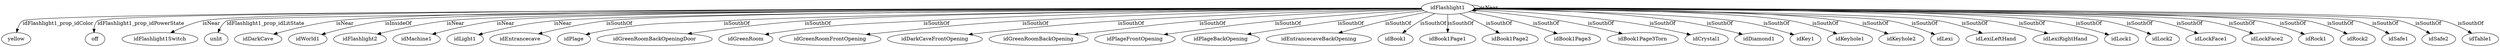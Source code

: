digraph  {
idFlashlight1 [node_type=entity_node];
yellow [node_type=property_node];
off [node_type=property_node];
idFlashlight1Switch [node_type=entity_node];
unlit [node_type=property_node];
idDarkCave [node_type=entity_node];
idWorld1 [node_type=entity_node];
idFlashlight2 [node_type=entity_node];
idMachine1 [node_type=entity_node];
idLight1 [node_type=entity_node];
idEntrancecave [node_type=entity_node];
idPlage [node_type=entity_node];
idGreenRoomBackOpeningDoor [node_type=entity_node];
idGreenRoom [node_type=entity_node];
idGreenRoomFrontOpening [node_type=entity_node];
idDarkCaveFrontOpening [node_type=entity_node];
idGreenRoomBackOpening [node_type=entity_node];
idPlageFrontOpening [node_type=entity_node];
idPlageBackOpening [node_type=entity_node];
idEntrancecaveBackOpening [node_type=entity_node];
idBook1 [node_type=entity_node];
idBook1Page1 [node_type=entity_node];
idBook1Page2 [node_type=entity_node];
idBook1Page3 [node_type=entity_node];
idBook1Page3Torn [node_type=entity_node];
idCrystal1 [node_type=entity_node];
idDiamond1 [node_type=entity_node];
idKey1 [node_type=entity_node];
idKeyhole1 [node_type=entity_node];
idKeyhole2 [node_type=entity_node];
idLexi [node_type=entity_node];
idLexiLeftHand [node_type=entity_node];
idLexiRightHand [node_type=entity_node];
idLock1 [node_type=entity_node];
idLock2 [node_type=entity_node];
idLockFace1 [node_type=entity_node];
idLockFace2 [node_type=entity_node];
idRock1 [node_type=entity_node];
idRock2 [node_type=entity_node];
idSafe1 [node_type=entity_node];
idSafe2 [node_type=entity_node];
idTable1 [node_type=entity_node];
idFlashlight1 -> yellow  [edge_type=property, label=idFlashlight1_prop_idColor];
idFlashlight1 -> off  [edge_type=property, label=idFlashlight1_prop_idPowerState];
idFlashlight1 -> idFlashlight1Switch  [edge_type=relationship, label=isNear];
idFlashlight1 -> unlit  [edge_type=property, label=idFlashlight1_prop_idLitState];
idFlashlight1 -> idDarkCave  [edge_type=relationship, label=isNear];
idFlashlight1 -> idWorld1  [edge_type=relationship, label=isInsideOf];
idFlashlight1 -> idFlashlight1  [edge_type=relationship, label=isNear];
idFlashlight1 -> idFlashlight2  [edge_type=relationship, label=isNear];
idFlashlight1 -> idMachine1  [edge_type=relationship, label=isNear];
idFlashlight1 -> idLight1  [edge_type=relationship, label=isNear];
idFlashlight1 -> idEntrancecave  [edge_type=relationship, label=isSouthOf];
idFlashlight1 -> idPlage  [edge_type=relationship, label=isSouthOf];
idFlashlight1 -> idGreenRoomBackOpeningDoor  [edge_type=relationship, label=isSouthOf];
idFlashlight1 -> idGreenRoom  [edge_type=relationship, label=isSouthOf];
idFlashlight1 -> idGreenRoomFrontOpening  [edge_type=relationship, label=isSouthOf];
idFlashlight1 -> idDarkCaveFrontOpening  [edge_type=relationship, label=isSouthOf];
idFlashlight1 -> idGreenRoomBackOpening  [edge_type=relationship, label=isSouthOf];
idFlashlight1 -> idPlageFrontOpening  [edge_type=relationship, label=isSouthOf];
idFlashlight1 -> idPlageBackOpening  [edge_type=relationship, label=isSouthOf];
idFlashlight1 -> idEntrancecaveBackOpening  [edge_type=relationship, label=isSouthOf];
idFlashlight1 -> idBook1  [edge_type=relationship, label=isSouthOf];
idFlashlight1 -> idBook1Page1  [edge_type=relationship, label=isSouthOf];
idFlashlight1 -> idBook1Page2  [edge_type=relationship, label=isSouthOf];
idFlashlight1 -> idBook1Page3  [edge_type=relationship, label=isSouthOf];
idFlashlight1 -> idBook1Page3Torn  [edge_type=relationship, label=isSouthOf];
idFlashlight1 -> idCrystal1  [edge_type=relationship, label=isSouthOf];
idFlashlight1 -> idDiamond1  [edge_type=relationship, label=isSouthOf];
idFlashlight1 -> idKey1  [edge_type=relationship, label=isSouthOf];
idFlashlight1 -> idKeyhole1  [edge_type=relationship, label=isSouthOf];
idFlashlight1 -> idKeyhole2  [edge_type=relationship, label=isSouthOf];
idFlashlight1 -> idLexi  [edge_type=relationship, label=isSouthOf];
idFlashlight1 -> idLexiLeftHand  [edge_type=relationship, label=isSouthOf];
idFlashlight1 -> idLexiRightHand  [edge_type=relationship, label=isSouthOf];
idFlashlight1 -> idLock1  [edge_type=relationship, label=isSouthOf];
idFlashlight1 -> idLock2  [edge_type=relationship, label=isSouthOf];
idFlashlight1 -> idLockFace1  [edge_type=relationship, label=isSouthOf];
idFlashlight1 -> idLockFace2  [edge_type=relationship, label=isSouthOf];
idFlashlight1 -> idRock1  [edge_type=relationship, label=isSouthOf];
idFlashlight1 -> idRock2  [edge_type=relationship, label=isSouthOf];
idFlashlight1 -> idSafe1  [edge_type=relationship, label=isSouthOf];
idFlashlight1 -> idSafe2  [edge_type=relationship, label=isSouthOf];
idFlashlight1 -> idTable1  [edge_type=relationship, label=isSouthOf];
}
